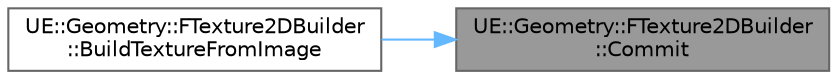 digraph "UE::Geometry::FTexture2DBuilder::Commit"
{
 // INTERACTIVE_SVG=YES
 // LATEX_PDF_SIZE
  bgcolor="transparent";
  edge [fontname=Helvetica,fontsize=10,labelfontname=Helvetica,labelfontsize=10];
  node [fontname=Helvetica,fontsize=10,shape=box,height=0.2,width=0.4];
  rankdir="RL";
  Node1 [id="Node000001",label="UE::Geometry::FTexture2DBuilder\l::Commit",height=0.2,width=0.4,color="gray40", fillcolor="grey60", style="filled", fontcolor="black",tooltip="Unlock the Mip 0 buffer and update the texture rendering data."];
  Node1 -> Node2 [id="edge1_Node000001_Node000002",dir="back",color="steelblue1",style="solid",tooltip=" "];
  Node2 [id="Node000002",label="UE::Geometry::FTexture2DBuilder\l::BuildTextureFromImage",height=0.2,width=0.4,color="grey40", fillcolor="white", style="filled",URL="$df/df5/classUE_1_1Geometry_1_1FTexture2DBuilder.html#ae316c1af55ce2d5743eda4900525bbe2",tooltip="Create a new UTexture2D of the given TextureType from the given SourceImage."];
}
